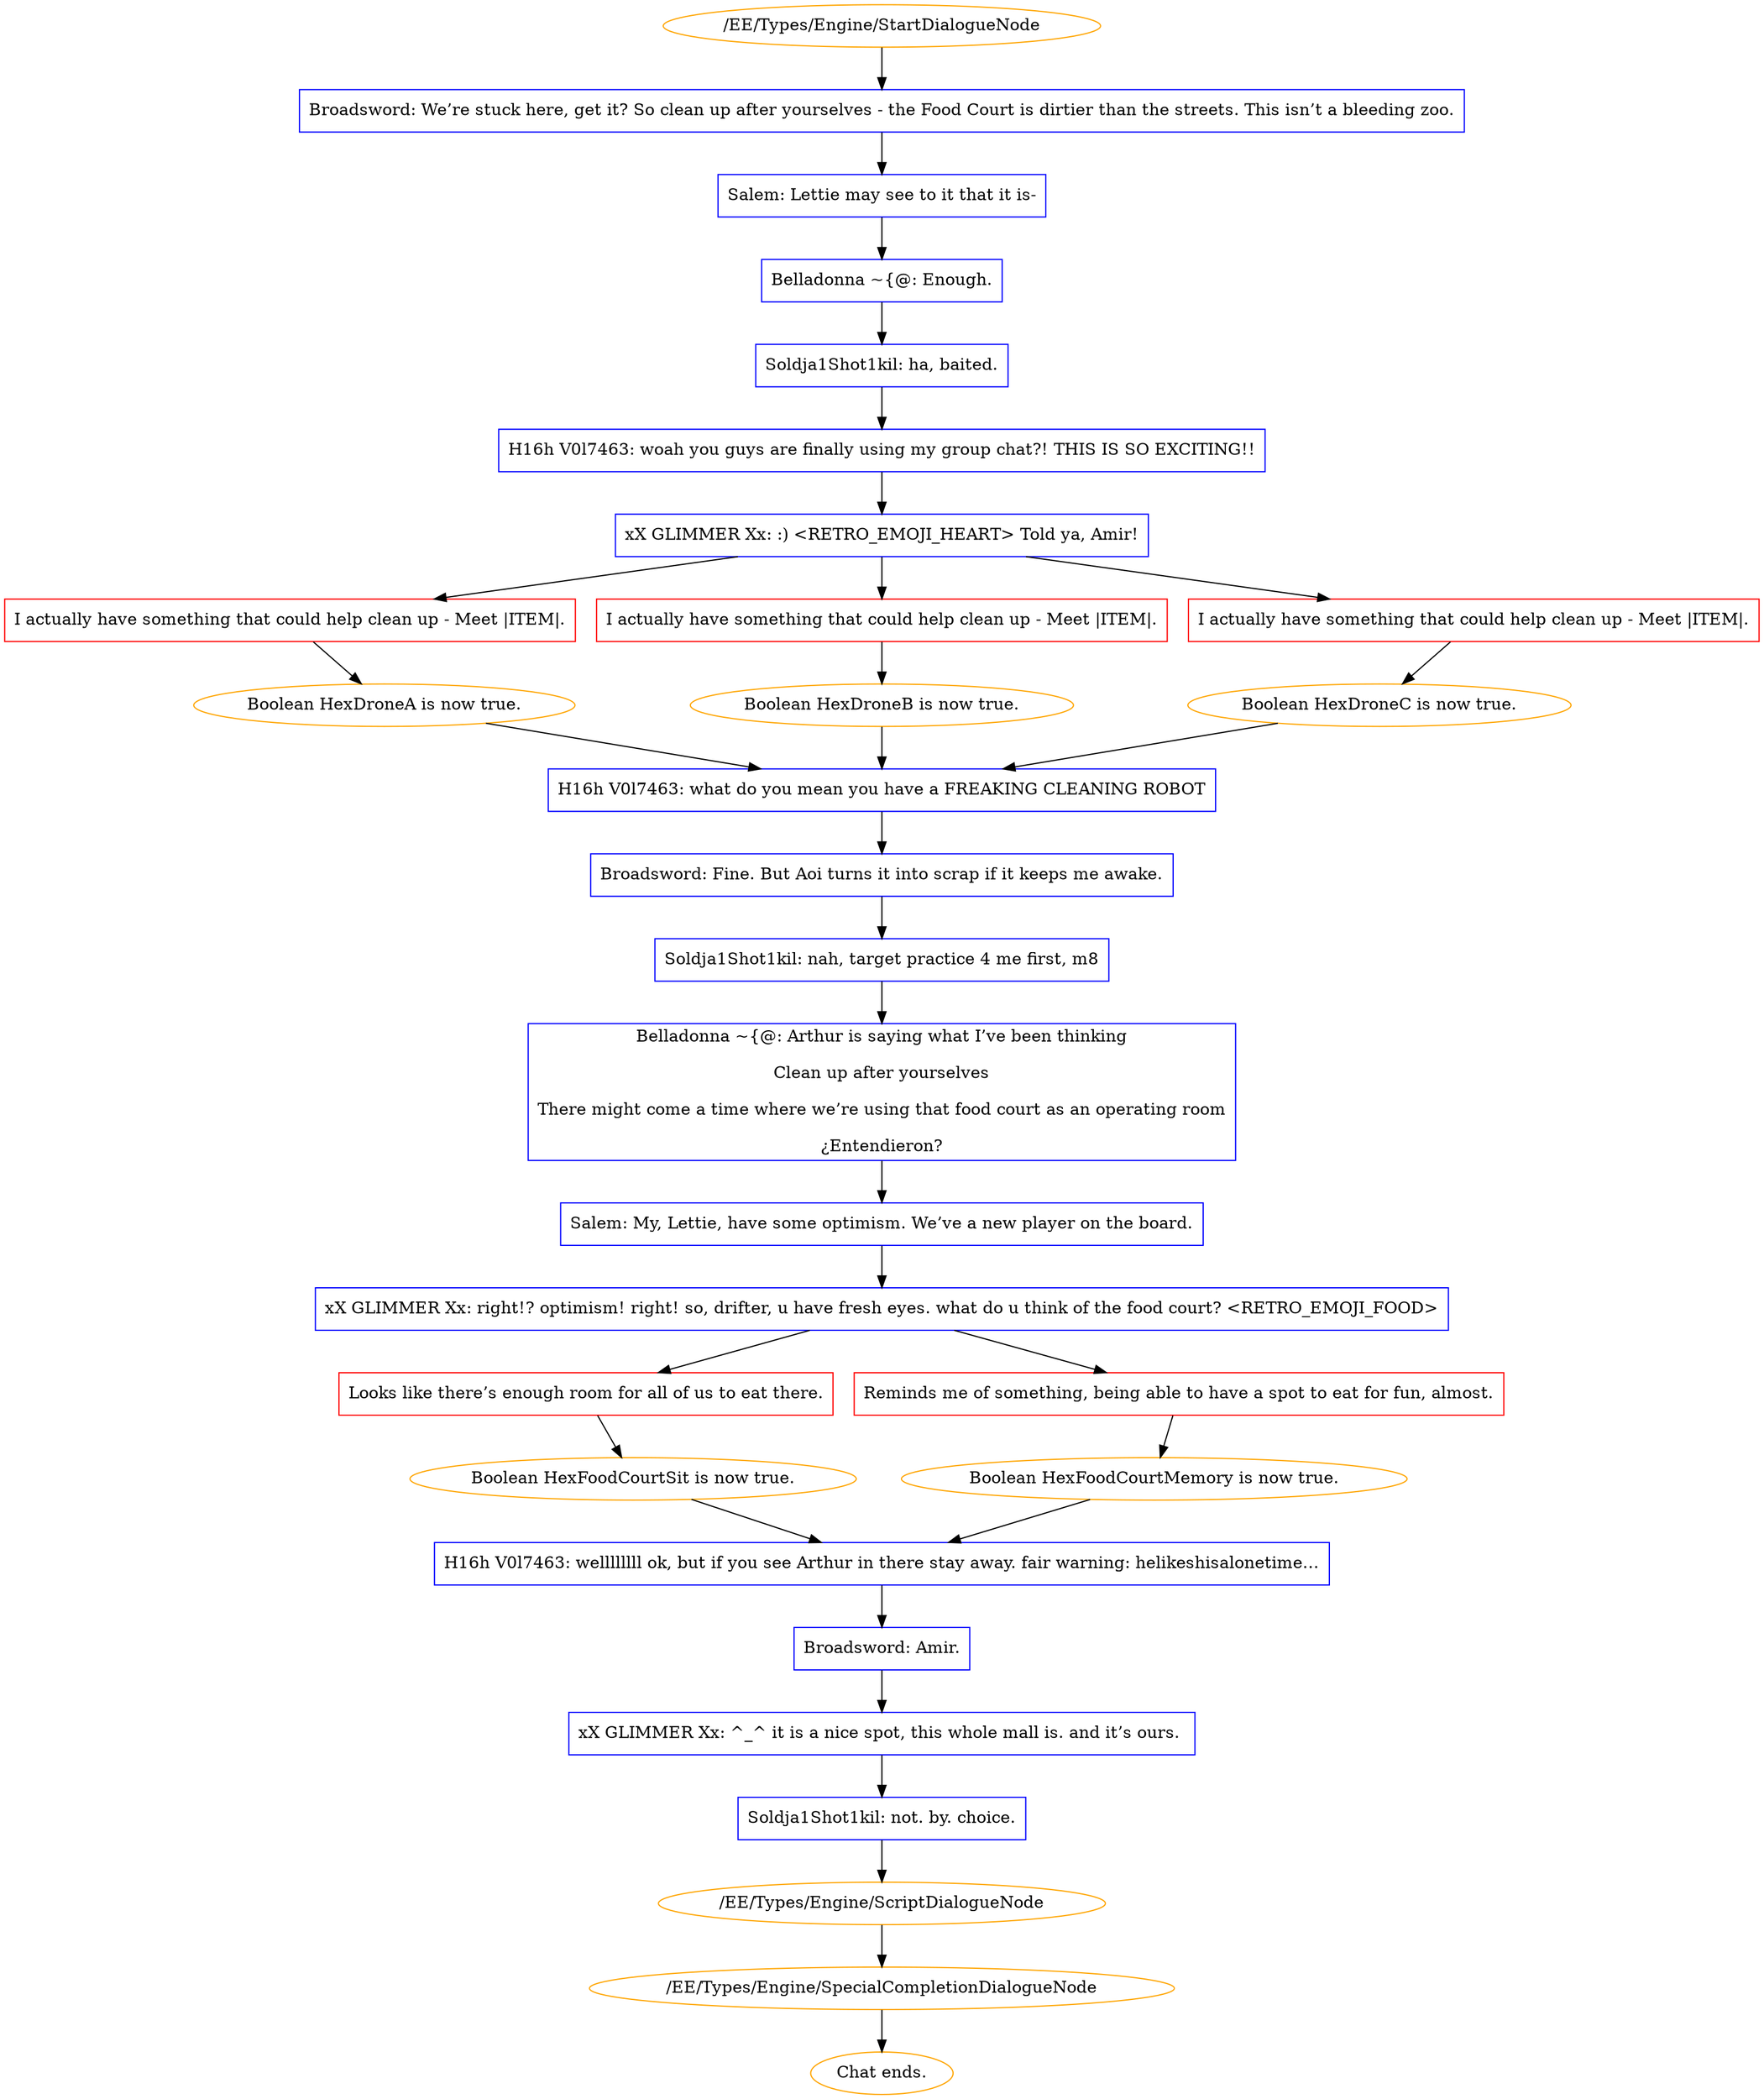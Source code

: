 digraph {
	12 [label="/EE/Types/Engine/StartDialogueNode",color=orange];
		12 -> 16;
	16 [label="Broadsword: We’re stuck here, get it? So clean up after yourselves - the Food Court is dirtier than the streets. This isn’t a bleeding zoo.",shape=box,color=blue];
		16 -> 17;
	17 [label="Salem: Lettie may see to it that it is-",shape=box,color=blue];
		17 -> 18;
	18 [label="Belladonna ~{@: Enough.",shape=box,color=blue];
		18 -> 35;
	35 [label="Soldja1Shot1kil: ha, baited.",shape=box,color=blue];
		35 -> 19;
	19 [label="H16h V0l7463: woah you guys are finally using my group chat?! THIS IS SO EXCITING!!",shape=box,color=blue];
		19 -> 20;
	20 [label="xX GLIMMER Xx: :) <RETRO_EMOJI_HEART> Told ya, Amir!",shape=box,color=blue];
		20 -> 21;
		20 -> 22;
		20 -> 23;
	21 [label="I actually have something that could help clean up - Meet |ITEM|.",shape=box,color=red];
		21 -> 183;
	22 [label="I actually have something that could help clean up - Meet |ITEM|.",shape=box,color=red];
		22 -> 184;
	23 [label="I actually have something that could help clean up - Meet |ITEM|.",shape=box,color=red];
		23 -> 185;
	183 [label="Boolean HexDroneA is now true.",color=orange];
		183 -> 24;
	184 [label="Boolean HexDroneB is now true.",color=orange];
		184 -> 24;
	185 [label="Boolean HexDroneC is now true.",color=orange];
		185 -> 24;
	24 [label="H16h V0l7463: what do you mean you have a FREAKING CLEANING ROBOT",shape=box,color=blue];
		24 -> 25;
	25 [label="Broadsword: Fine. But Aoi turns it into scrap if it keeps me awake.",shape=box,color=blue];
		25 -> 26;
	26 [label="Soldja1Shot1kil: nah, target practice 4 me first, m8",shape=box,color=blue];
		26 -> 27;
	27 [label="Belladonna ~{@: Arthur is saying what I’ve been thinking
Clean up after yourselves
There might come a time where we’re using that food court as an operating room
¿Entendieron?",shape=box,color=blue];
		27 -> 28;
	28 [label="Salem: My, Lettie, have some optimism. We’ve a new player on the board.",shape=box,color=blue];
		28 -> 29;
	29 [label="xX GLIMMER Xx: right!? optimism! right! so, drifter, u have fresh eyes. what do u think of the food court? <RETRO_EMOJI_FOOD>",shape=box,color=blue];
		29 -> 30;
		29 -> 31;
	30 [label="Looks like there’s enough room for all of us to eat there.",shape=box,color=red];
		30 -> 186;
	31 [label="Reminds me of something, being able to have a spot to eat for fun, almost.",shape=box,color=red];
		31 -> 187;
	186 [label="Boolean HexFoodCourtSit is now true.",color=orange];
		186 -> 32;
	187 [label="Boolean HexFoodCourtMemory is now true.",color=orange];
		187 -> 32;
	32 [label="H16h V0l7463: wellllllll ok, but if you see Arthur in there stay away. fair warning: helikeshisalonetime…",shape=box,color=blue];
		32 -> 33;
	33 [label="Broadsword: Amir.",shape=box,color=blue];
		33 -> 34;
	34 [label="xX GLIMMER Xx: ^_^ it is a nice spot, this whole mall is. and it’s ours. ",shape=box,color=blue];
		34 -> 10;
	10 [label="Soldja1Shot1kil: not. by. choice.",shape=box,color=blue];
		10 -> 36;
	36 [label="/EE/Types/Engine/ScriptDialogueNode",color=orange];
		36 -> 217;
	217 [label="/EE/Types/Engine/SpecialCompletionDialogueNode",color=orange];
		217 -> "Chat ends.";
	"Chat ends." [color=orange];
}